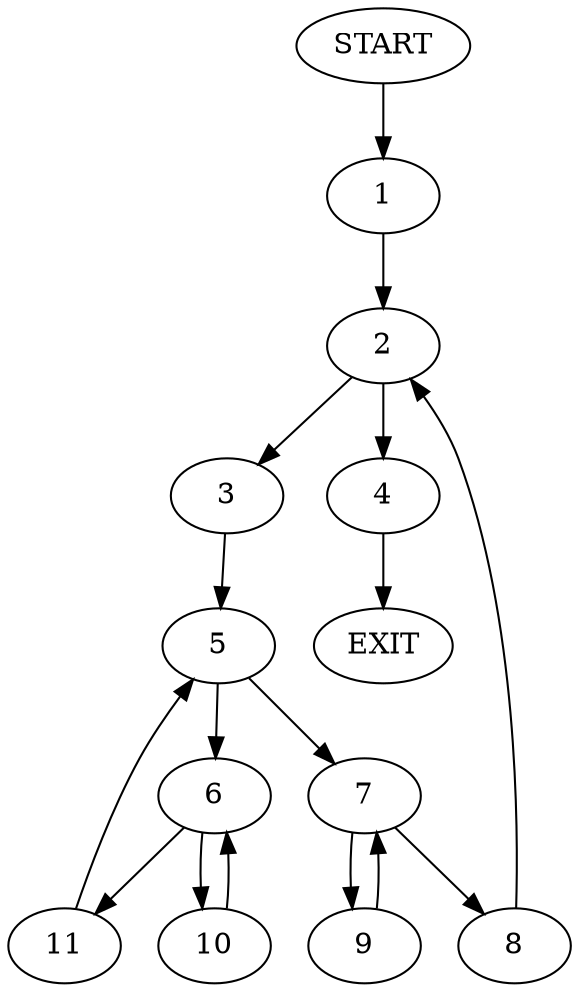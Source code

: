 digraph {
0 [label="START"]
12 [label="EXIT"]
0 -> 1
1 -> 2
2 -> 3
2 -> 4
4 -> 12
3 -> 5
5 -> 6
5 -> 7
7 -> 8
7 -> 9
6 -> 10
6 -> 11
10 -> 6
11 -> 5
9 -> 7
8 -> 2
}
